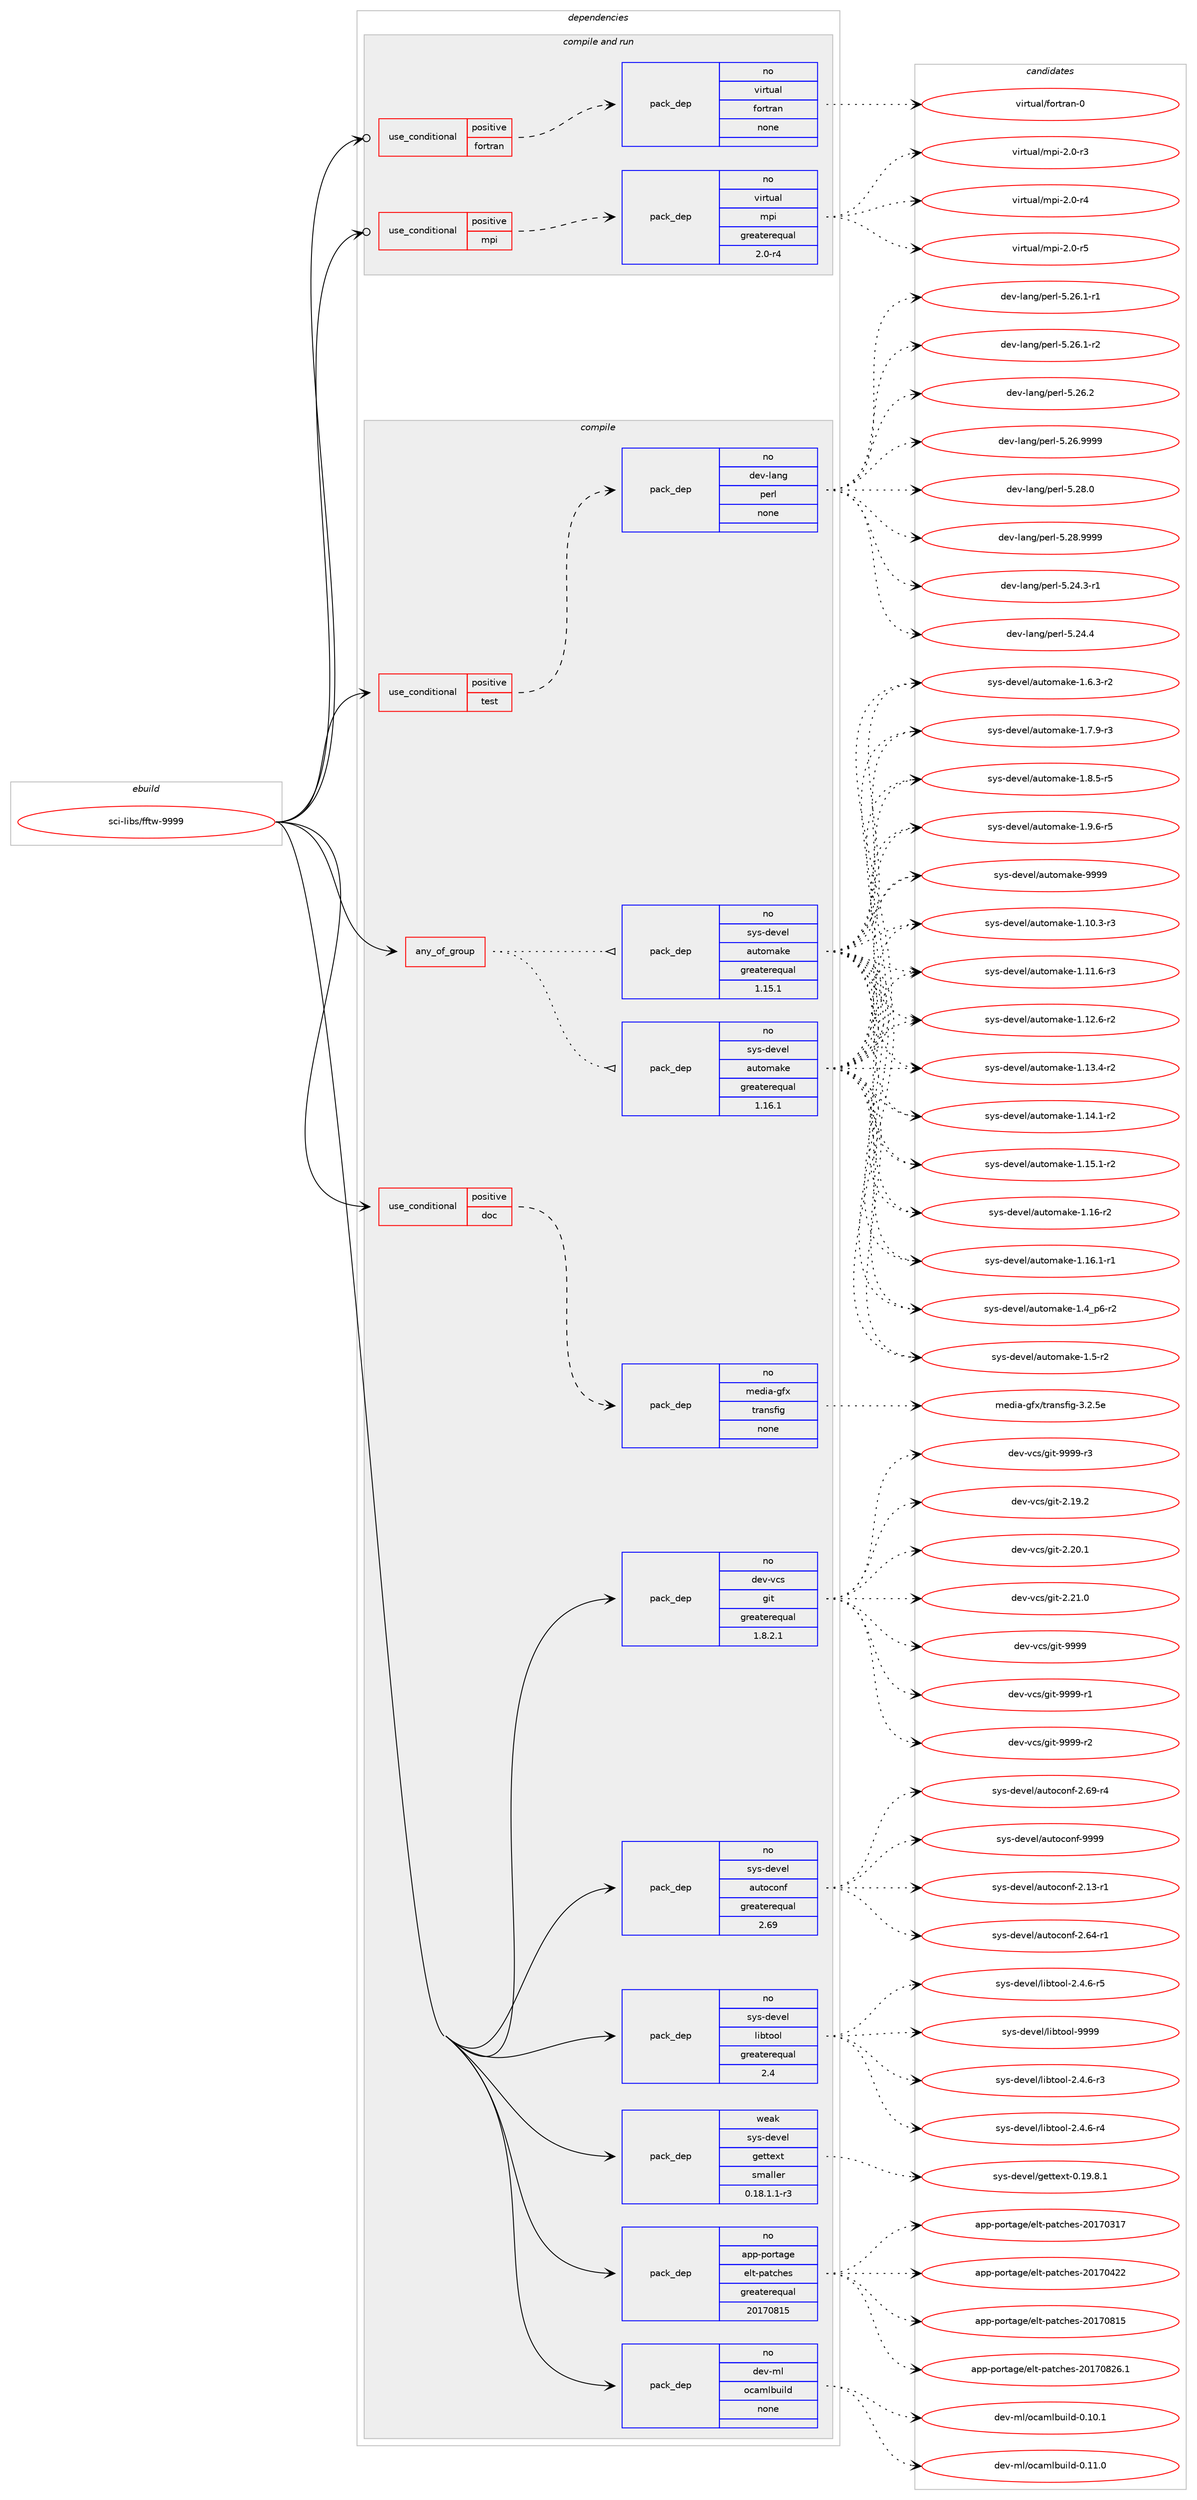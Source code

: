 digraph prolog {

# *************
# Graph options
# *************

newrank=true;
concentrate=true;
compound=true;
graph [rankdir=LR,fontname=Helvetica,fontsize=10,ranksep=1.5];#, ranksep=2.5, nodesep=0.2];
edge  [arrowhead=vee];
node  [fontname=Helvetica,fontsize=10];

# **********
# The ebuild
# **********

subgraph cluster_leftcol {
color=gray;
rank=same;
label=<<i>ebuild</i>>;
id [label="sci-libs/fftw-9999", color=red, width=4, href="../sci-libs/fftw-9999.svg"];
}

# ****************
# The dependencies
# ****************

subgraph cluster_midcol {
color=gray;
label=<<i>dependencies</i>>;
subgraph cluster_compile {
fillcolor="#eeeeee";
style=filled;
label=<<i>compile</i>>;
subgraph any26883 {
dependency1693133 [label=<<TABLE BORDER="0" CELLBORDER="1" CELLSPACING="0" CELLPADDING="4"><TR><TD CELLPADDING="10">any_of_group</TD></TR></TABLE>>, shape=none, color=red];subgraph pack1212116 {
dependency1693134 [label=<<TABLE BORDER="0" CELLBORDER="1" CELLSPACING="0" CELLPADDING="4" WIDTH="220"><TR><TD ROWSPAN="6" CELLPADDING="30">pack_dep</TD></TR><TR><TD WIDTH="110">no</TD></TR><TR><TD>sys-devel</TD></TR><TR><TD>automake</TD></TR><TR><TD>greaterequal</TD></TR><TR><TD>1.16.1</TD></TR></TABLE>>, shape=none, color=blue];
}
dependency1693133:e -> dependency1693134:w [weight=20,style="dotted",arrowhead="oinv"];
subgraph pack1212117 {
dependency1693135 [label=<<TABLE BORDER="0" CELLBORDER="1" CELLSPACING="0" CELLPADDING="4" WIDTH="220"><TR><TD ROWSPAN="6" CELLPADDING="30">pack_dep</TD></TR><TR><TD WIDTH="110">no</TD></TR><TR><TD>sys-devel</TD></TR><TR><TD>automake</TD></TR><TR><TD>greaterequal</TD></TR><TR><TD>1.15.1</TD></TR></TABLE>>, shape=none, color=blue];
}
dependency1693133:e -> dependency1693135:w [weight=20,style="dotted",arrowhead="oinv"];
}
id:e -> dependency1693133:w [weight=20,style="solid",arrowhead="vee"];
subgraph cond453282 {
dependency1693136 [label=<<TABLE BORDER="0" CELLBORDER="1" CELLSPACING="0" CELLPADDING="4"><TR><TD ROWSPAN="3" CELLPADDING="10">use_conditional</TD></TR><TR><TD>positive</TD></TR><TR><TD>doc</TD></TR></TABLE>>, shape=none, color=red];
subgraph pack1212118 {
dependency1693137 [label=<<TABLE BORDER="0" CELLBORDER="1" CELLSPACING="0" CELLPADDING="4" WIDTH="220"><TR><TD ROWSPAN="6" CELLPADDING="30">pack_dep</TD></TR><TR><TD WIDTH="110">no</TD></TR><TR><TD>media-gfx</TD></TR><TR><TD>transfig</TD></TR><TR><TD>none</TD></TR><TR><TD></TD></TR></TABLE>>, shape=none, color=blue];
}
dependency1693136:e -> dependency1693137:w [weight=20,style="dashed",arrowhead="vee"];
}
id:e -> dependency1693136:w [weight=20,style="solid",arrowhead="vee"];
subgraph cond453283 {
dependency1693138 [label=<<TABLE BORDER="0" CELLBORDER="1" CELLSPACING="0" CELLPADDING="4"><TR><TD ROWSPAN="3" CELLPADDING="10">use_conditional</TD></TR><TR><TD>positive</TD></TR><TR><TD>test</TD></TR></TABLE>>, shape=none, color=red];
subgraph pack1212119 {
dependency1693139 [label=<<TABLE BORDER="0" CELLBORDER="1" CELLSPACING="0" CELLPADDING="4" WIDTH="220"><TR><TD ROWSPAN="6" CELLPADDING="30">pack_dep</TD></TR><TR><TD WIDTH="110">no</TD></TR><TR><TD>dev-lang</TD></TR><TR><TD>perl</TD></TR><TR><TD>none</TD></TR><TR><TD></TD></TR></TABLE>>, shape=none, color=blue];
}
dependency1693138:e -> dependency1693139:w [weight=20,style="dashed",arrowhead="vee"];
}
id:e -> dependency1693138:w [weight=20,style="solid",arrowhead="vee"];
subgraph pack1212120 {
dependency1693140 [label=<<TABLE BORDER="0" CELLBORDER="1" CELLSPACING="0" CELLPADDING="4" WIDTH="220"><TR><TD ROWSPAN="6" CELLPADDING="30">pack_dep</TD></TR><TR><TD WIDTH="110">no</TD></TR><TR><TD>app-portage</TD></TR><TR><TD>elt-patches</TD></TR><TR><TD>greaterequal</TD></TR><TR><TD>20170815</TD></TR></TABLE>>, shape=none, color=blue];
}
id:e -> dependency1693140:w [weight=20,style="solid",arrowhead="vee"];
subgraph pack1212121 {
dependency1693141 [label=<<TABLE BORDER="0" CELLBORDER="1" CELLSPACING="0" CELLPADDING="4" WIDTH="220"><TR><TD ROWSPAN="6" CELLPADDING="30">pack_dep</TD></TR><TR><TD WIDTH="110">no</TD></TR><TR><TD>dev-ml</TD></TR><TR><TD>ocamlbuild</TD></TR><TR><TD>none</TD></TR><TR><TD></TD></TR></TABLE>>, shape=none, color=blue];
}
id:e -> dependency1693141:w [weight=20,style="solid",arrowhead="vee"];
subgraph pack1212122 {
dependency1693142 [label=<<TABLE BORDER="0" CELLBORDER="1" CELLSPACING="0" CELLPADDING="4" WIDTH="220"><TR><TD ROWSPAN="6" CELLPADDING="30">pack_dep</TD></TR><TR><TD WIDTH="110">no</TD></TR><TR><TD>dev-vcs</TD></TR><TR><TD>git</TD></TR><TR><TD>greaterequal</TD></TR><TR><TD>1.8.2.1</TD></TR></TABLE>>, shape=none, color=blue];
}
id:e -> dependency1693142:w [weight=20,style="solid",arrowhead="vee"];
subgraph pack1212123 {
dependency1693143 [label=<<TABLE BORDER="0" CELLBORDER="1" CELLSPACING="0" CELLPADDING="4" WIDTH="220"><TR><TD ROWSPAN="6" CELLPADDING="30">pack_dep</TD></TR><TR><TD WIDTH="110">no</TD></TR><TR><TD>sys-devel</TD></TR><TR><TD>autoconf</TD></TR><TR><TD>greaterequal</TD></TR><TR><TD>2.69</TD></TR></TABLE>>, shape=none, color=blue];
}
id:e -> dependency1693143:w [weight=20,style="solid",arrowhead="vee"];
subgraph pack1212124 {
dependency1693144 [label=<<TABLE BORDER="0" CELLBORDER="1" CELLSPACING="0" CELLPADDING="4" WIDTH="220"><TR><TD ROWSPAN="6" CELLPADDING="30">pack_dep</TD></TR><TR><TD WIDTH="110">no</TD></TR><TR><TD>sys-devel</TD></TR><TR><TD>libtool</TD></TR><TR><TD>greaterequal</TD></TR><TR><TD>2.4</TD></TR></TABLE>>, shape=none, color=blue];
}
id:e -> dependency1693144:w [weight=20,style="solid",arrowhead="vee"];
subgraph pack1212125 {
dependency1693145 [label=<<TABLE BORDER="0" CELLBORDER="1" CELLSPACING="0" CELLPADDING="4" WIDTH="220"><TR><TD ROWSPAN="6" CELLPADDING="30">pack_dep</TD></TR><TR><TD WIDTH="110">weak</TD></TR><TR><TD>sys-devel</TD></TR><TR><TD>gettext</TD></TR><TR><TD>smaller</TD></TR><TR><TD>0.18.1.1-r3</TD></TR></TABLE>>, shape=none, color=blue];
}
id:e -> dependency1693145:w [weight=20,style="solid",arrowhead="vee"];
}
subgraph cluster_compileandrun {
fillcolor="#eeeeee";
style=filled;
label=<<i>compile and run</i>>;
subgraph cond453284 {
dependency1693146 [label=<<TABLE BORDER="0" CELLBORDER="1" CELLSPACING="0" CELLPADDING="4"><TR><TD ROWSPAN="3" CELLPADDING="10">use_conditional</TD></TR><TR><TD>positive</TD></TR><TR><TD>fortran</TD></TR></TABLE>>, shape=none, color=red];
subgraph pack1212126 {
dependency1693147 [label=<<TABLE BORDER="0" CELLBORDER="1" CELLSPACING="0" CELLPADDING="4" WIDTH="220"><TR><TD ROWSPAN="6" CELLPADDING="30">pack_dep</TD></TR><TR><TD WIDTH="110">no</TD></TR><TR><TD>virtual</TD></TR><TR><TD>fortran</TD></TR><TR><TD>none</TD></TR><TR><TD></TD></TR></TABLE>>, shape=none, color=blue];
}
dependency1693146:e -> dependency1693147:w [weight=20,style="dashed",arrowhead="vee"];
}
id:e -> dependency1693146:w [weight=20,style="solid",arrowhead="odotvee"];
subgraph cond453285 {
dependency1693148 [label=<<TABLE BORDER="0" CELLBORDER="1" CELLSPACING="0" CELLPADDING="4"><TR><TD ROWSPAN="3" CELLPADDING="10">use_conditional</TD></TR><TR><TD>positive</TD></TR><TR><TD>mpi</TD></TR></TABLE>>, shape=none, color=red];
subgraph pack1212127 {
dependency1693149 [label=<<TABLE BORDER="0" CELLBORDER="1" CELLSPACING="0" CELLPADDING="4" WIDTH="220"><TR><TD ROWSPAN="6" CELLPADDING="30">pack_dep</TD></TR><TR><TD WIDTH="110">no</TD></TR><TR><TD>virtual</TD></TR><TR><TD>mpi</TD></TR><TR><TD>greaterequal</TD></TR><TR><TD>2.0-r4</TD></TR></TABLE>>, shape=none, color=blue];
}
dependency1693148:e -> dependency1693149:w [weight=20,style="dashed",arrowhead="vee"];
}
id:e -> dependency1693148:w [weight=20,style="solid",arrowhead="odotvee"];
}
subgraph cluster_run {
fillcolor="#eeeeee";
style=filled;
label=<<i>run</i>>;
}
}

# **************
# The candidates
# **************

subgraph cluster_choices {
rank=same;
color=gray;
label=<<i>candidates</i>>;

subgraph choice1212116 {
color=black;
nodesep=1;
choice11512111545100101118101108479711711611110997107101454946494846514511451 [label="sys-devel/automake-1.10.3-r3", color=red, width=4,href="../sys-devel/automake-1.10.3-r3.svg"];
choice11512111545100101118101108479711711611110997107101454946494946544511451 [label="sys-devel/automake-1.11.6-r3", color=red, width=4,href="../sys-devel/automake-1.11.6-r3.svg"];
choice11512111545100101118101108479711711611110997107101454946495046544511450 [label="sys-devel/automake-1.12.6-r2", color=red, width=4,href="../sys-devel/automake-1.12.6-r2.svg"];
choice11512111545100101118101108479711711611110997107101454946495146524511450 [label="sys-devel/automake-1.13.4-r2", color=red, width=4,href="../sys-devel/automake-1.13.4-r2.svg"];
choice11512111545100101118101108479711711611110997107101454946495246494511450 [label="sys-devel/automake-1.14.1-r2", color=red, width=4,href="../sys-devel/automake-1.14.1-r2.svg"];
choice11512111545100101118101108479711711611110997107101454946495346494511450 [label="sys-devel/automake-1.15.1-r2", color=red, width=4,href="../sys-devel/automake-1.15.1-r2.svg"];
choice1151211154510010111810110847971171161111099710710145494649544511450 [label="sys-devel/automake-1.16-r2", color=red, width=4,href="../sys-devel/automake-1.16-r2.svg"];
choice11512111545100101118101108479711711611110997107101454946495446494511449 [label="sys-devel/automake-1.16.1-r1", color=red, width=4,href="../sys-devel/automake-1.16.1-r1.svg"];
choice115121115451001011181011084797117116111109971071014549465295112544511450 [label="sys-devel/automake-1.4_p6-r2", color=red, width=4,href="../sys-devel/automake-1.4_p6-r2.svg"];
choice11512111545100101118101108479711711611110997107101454946534511450 [label="sys-devel/automake-1.5-r2", color=red, width=4,href="../sys-devel/automake-1.5-r2.svg"];
choice115121115451001011181011084797117116111109971071014549465446514511450 [label="sys-devel/automake-1.6.3-r2", color=red, width=4,href="../sys-devel/automake-1.6.3-r2.svg"];
choice115121115451001011181011084797117116111109971071014549465546574511451 [label="sys-devel/automake-1.7.9-r3", color=red, width=4,href="../sys-devel/automake-1.7.9-r3.svg"];
choice115121115451001011181011084797117116111109971071014549465646534511453 [label="sys-devel/automake-1.8.5-r5", color=red, width=4,href="../sys-devel/automake-1.8.5-r5.svg"];
choice115121115451001011181011084797117116111109971071014549465746544511453 [label="sys-devel/automake-1.9.6-r5", color=red, width=4,href="../sys-devel/automake-1.9.6-r5.svg"];
choice115121115451001011181011084797117116111109971071014557575757 [label="sys-devel/automake-9999", color=red, width=4,href="../sys-devel/automake-9999.svg"];
dependency1693134:e -> choice11512111545100101118101108479711711611110997107101454946494846514511451:w [style=dotted,weight="100"];
dependency1693134:e -> choice11512111545100101118101108479711711611110997107101454946494946544511451:w [style=dotted,weight="100"];
dependency1693134:e -> choice11512111545100101118101108479711711611110997107101454946495046544511450:w [style=dotted,weight="100"];
dependency1693134:e -> choice11512111545100101118101108479711711611110997107101454946495146524511450:w [style=dotted,weight="100"];
dependency1693134:e -> choice11512111545100101118101108479711711611110997107101454946495246494511450:w [style=dotted,weight="100"];
dependency1693134:e -> choice11512111545100101118101108479711711611110997107101454946495346494511450:w [style=dotted,weight="100"];
dependency1693134:e -> choice1151211154510010111810110847971171161111099710710145494649544511450:w [style=dotted,weight="100"];
dependency1693134:e -> choice11512111545100101118101108479711711611110997107101454946495446494511449:w [style=dotted,weight="100"];
dependency1693134:e -> choice115121115451001011181011084797117116111109971071014549465295112544511450:w [style=dotted,weight="100"];
dependency1693134:e -> choice11512111545100101118101108479711711611110997107101454946534511450:w [style=dotted,weight="100"];
dependency1693134:e -> choice115121115451001011181011084797117116111109971071014549465446514511450:w [style=dotted,weight="100"];
dependency1693134:e -> choice115121115451001011181011084797117116111109971071014549465546574511451:w [style=dotted,weight="100"];
dependency1693134:e -> choice115121115451001011181011084797117116111109971071014549465646534511453:w [style=dotted,weight="100"];
dependency1693134:e -> choice115121115451001011181011084797117116111109971071014549465746544511453:w [style=dotted,weight="100"];
dependency1693134:e -> choice115121115451001011181011084797117116111109971071014557575757:w [style=dotted,weight="100"];
}
subgraph choice1212117 {
color=black;
nodesep=1;
choice11512111545100101118101108479711711611110997107101454946494846514511451 [label="sys-devel/automake-1.10.3-r3", color=red, width=4,href="../sys-devel/automake-1.10.3-r3.svg"];
choice11512111545100101118101108479711711611110997107101454946494946544511451 [label="sys-devel/automake-1.11.6-r3", color=red, width=4,href="../sys-devel/automake-1.11.6-r3.svg"];
choice11512111545100101118101108479711711611110997107101454946495046544511450 [label="sys-devel/automake-1.12.6-r2", color=red, width=4,href="../sys-devel/automake-1.12.6-r2.svg"];
choice11512111545100101118101108479711711611110997107101454946495146524511450 [label="sys-devel/automake-1.13.4-r2", color=red, width=4,href="../sys-devel/automake-1.13.4-r2.svg"];
choice11512111545100101118101108479711711611110997107101454946495246494511450 [label="sys-devel/automake-1.14.1-r2", color=red, width=4,href="../sys-devel/automake-1.14.1-r2.svg"];
choice11512111545100101118101108479711711611110997107101454946495346494511450 [label="sys-devel/automake-1.15.1-r2", color=red, width=4,href="../sys-devel/automake-1.15.1-r2.svg"];
choice1151211154510010111810110847971171161111099710710145494649544511450 [label="sys-devel/automake-1.16-r2", color=red, width=4,href="../sys-devel/automake-1.16-r2.svg"];
choice11512111545100101118101108479711711611110997107101454946495446494511449 [label="sys-devel/automake-1.16.1-r1", color=red, width=4,href="../sys-devel/automake-1.16.1-r1.svg"];
choice115121115451001011181011084797117116111109971071014549465295112544511450 [label="sys-devel/automake-1.4_p6-r2", color=red, width=4,href="../sys-devel/automake-1.4_p6-r2.svg"];
choice11512111545100101118101108479711711611110997107101454946534511450 [label="sys-devel/automake-1.5-r2", color=red, width=4,href="../sys-devel/automake-1.5-r2.svg"];
choice115121115451001011181011084797117116111109971071014549465446514511450 [label="sys-devel/automake-1.6.3-r2", color=red, width=4,href="../sys-devel/automake-1.6.3-r2.svg"];
choice115121115451001011181011084797117116111109971071014549465546574511451 [label="sys-devel/automake-1.7.9-r3", color=red, width=4,href="../sys-devel/automake-1.7.9-r3.svg"];
choice115121115451001011181011084797117116111109971071014549465646534511453 [label="sys-devel/automake-1.8.5-r5", color=red, width=4,href="../sys-devel/automake-1.8.5-r5.svg"];
choice115121115451001011181011084797117116111109971071014549465746544511453 [label="sys-devel/automake-1.9.6-r5", color=red, width=4,href="../sys-devel/automake-1.9.6-r5.svg"];
choice115121115451001011181011084797117116111109971071014557575757 [label="sys-devel/automake-9999", color=red, width=4,href="../sys-devel/automake-9999.svg"];
dependency1693135:e -> choice11512111545100101118101108479711711611110997107101454946494846514511451:w [style=dotted,weight="100"];
dependency1693135:e -> choice11512111545100101118101108479711711611110997107101454946494946544511451:w [style=dotted,weight="100"];
dependency1693135:e -> choice11512111545100101118101108479711711611110997107101454946495046544511450:w [style=dotted,weight="100"];
dependency1693135:e -> choice11512111545100101118101108479711711611110997107101454946495146524511450:w [style=dotted,weight="100"];
dependency1693135:e -> choice11512111545100101118101108479711711611110997107101454946495246494511450:w [style=dotted,weight="100"];
dependency1693135:e -> choice11512111545100101118101108479711711611110997107101454946495346494511450:w [style=dotted,weight="100"];
dependency1693135:e -> choice1151211154510010111810110847971171161111099710710145494649544511450:w [style=dotted,weight="100"];
dependency1693135:e -> choice11512111545100101118101108479711711611110997107101454946495446494511449:w [style=dotted,weight="100"];
dependency1693135:e -> choice115121115451001011181011084797117116111109971071014549465295112544511450:w [style=dotted,weight="100"];
dependency1693135:e -> choice11512111545100101118101108479711711611110997107101454946534511450:w [style=dotted,weight="100"];
dependency1693135:e -> choice115121115451001011181011084797117116111109971071014549465446514511450:w [style=dotted,weight="100"];
dependency1693135:e -> choice115121115451001011181011084797117116111109971071014549465546574511451:w [style=dotted,weight="100"];
dependency1693135:e -> choice115121115451001011181011084797117116111109971071014549465646534511453:w [style=dotted,weight="100"];
dependency1693135:e -> choice115121115451001011181011084797117116111109971071014549465746544511453:w [style=dotted,weight="100"];
dependency1693135:e -> choice115121115451001011181011084797117116111109971071014557575757:w [style=dotted,weight="100"];
}
subgraph choice1212118 {
color=black;
nodesep=1;
choice10910110010597451031021204711611497110115102105103455146504653101 [label="media-gfx/transfig-3.2.5e", color=red, width=4,href="../media-gfx/transfig-3.2.5e.svg"];
dependency1693137:e -> choice10910110010597451031021204711611497110115102105103455146504653101:w [style=dotted,weight="100"];
}
subgraph choice1212119 {
color=black;
nodesep=1;
choice100101118451089711010347112101114108455346505246514511449 [label="dev-lang/perl-5.24.3-r1", color=red, width=4,href="../dev-lang/perl-5.24.3-r1.svg"];
choice10010111845108971101034711210111410845534650524652 [label="dev-lang/perl-5.24.4", color=red, width=4,href="../dev-lang/perl-5.24.4.svg"];
choice100101118451089711010347112101114108455346505446494511449 [label="dev-lang/perl-5.26.1-r1", color=red, width=4,href="../dev-lang/perl-5.26.1-r1.svg"];
choice100101118451089711010347112101114108455346505446494511450 [label="dev-lang/perl-5.26.1-r2", color=red, width=4,href="../dev-lang/perl-5.26.1-r2.svg"];
choice10010111845108971101034711210111410845534650544650 [label="dev-lang/perl-5.26.2", color=red, width=4,href="../dev-lang/perl-5.26.2.svg"];
choice10010111845108971101034711210111410845534650544657575757 [label="dev-lang/perl-5.26.9999", color=red, width=4,href="../dev-lang/perl-5.26.9999.svg"];
choice10010111845108971101034711210111410845534650564648 [label="dev-lang/perl-5.28.0", color=red, width=4,href="../dev-lang/perl-5.28.0.svg"];
choice10010111845108971101034711210111410845534650564657575757 [label="dev-lang/perl-5.28.9999", color=red, width=4,href="../dev-lang/perl-5.28.9999.svg"];
dependency1693139:e -> choice100101118451089711010347112101114108455346505246514511449:w [style=dotted,weight="100"];
dependency1693139:e -> choice10010111845108971101034711210111410845534650524652:w [style=dotted,weight="100"];
dependency1693139:e -> choice100101118451089711010347112101114108455346505446494511449:w [style=dotted,weight="100"];
dependency1693139:e -> choice100101118451089711010347112101114108455346505446494511450:w [style=dotted,weight="100"];
dependency1693139:e -> choice10010111845108971101034711210111410845534650544650:w [style=dotted,weight="100"];
dependency1693139:e -> choice10010111845108971101034711210111410845534650544657575757:w [style=dotted,weight="100"];
dependency1693139:e -> choice10010111845108971101034711210111410845534650564648:w [style=dotted,weight="100"];
dependency1693139:e -> choice10010111845108971101034711210111410845534650564657575757:w [style=dotted,weight="100"];
}
subgraph choice1212120 {
color=black;
nodesep=1;
choice97112112451121111141169710310147101108116451129711699104101115455048495548514955 [label="app-portage/elt-patches-20170317", color=red, width=4,href="../app-portage/elt-patches-20170317.svg"];
choice97112112451121111141169710310147101108116451129711699104101115455048495548525050 [label="app-portage/elt-patches-20170422", color=red, width=4,href="../app-portage/elt-patches-20170422.svg"];
choice97112112451121111141169710310147101108116451129711699104101115455048495548564953 [label="app-portage/elt-patches-20170815", color=red, width=4,href="../app-portage/elt-patches-20170815.svg"];
choice971121124511211111411697103101471011081164511297116991041011154550484955485650544649 [label="app-portage/elt-patches-20170826.1", color=red, width=4,href="../app-portage/elt-patches-20170826.1.svg"];
dependency1693140:e -> choice97112112451121111141169710310147101108116451129711699104101115455048495548514955:w [style=dotted,weight="100"];
dependency1693140:e -> choice97112112451121111141169710310147101108116451129711699104101115455048495548525050:w [style=dotted,weight="100"];
dependency1693140:e -> choice97112112451121111141169710310147101108116451129711699104101115455048495548564953:w [style=dotted,weight="100"];
dependency1693140:e -> choice971121124511211111411697103101471011081164511297116991041011154550484955485650544649:w [style=dotted,weight="100"];
}
subgraph choice1212121 {
color=black;
nodesep=1;
choice100101118451091084711199971091089811710510810045484649484649 [label="dev-ml/ocamlbuild-0.10.1", color=red, width=4,href="../dev-ml/ocamlbuild-0.10.1.svg"];
choice100101118451091084711199971091089811710510810045484649494648 [label="dev-ml/ocamlbuild-0.11.0", color=red, width=4,href="../dev-ml/ocamlbuild-0.11.0.svg"];
dependency1693141:e -> choice100101118451091084711199971091089811710510810045484649484649:w [style=dotted,weight="100"];
dependency1693141:e -> choice100101118451091084711199971091089811710510810045484649494648:w [style=dotted,weight="100"];
}
subgraph choice1212122 {
color=black;
nodesep=1;
choice10010111845118991154710310511645504649574650 [label="dev-vcs/git-2.19.2", color=red, width=4,href="../dev-vcs/git-2.19.2.svg"];
choice10010111845118991154710310511645504650484649 [label="dev-vcs/git-2.20.1", color=red, width=4,href="../dev-vcs/git-2.20.1.svg"];
choice10010111845118991154710310511645504650494648 [label="dev-vcs/git-2.21.0", color=red, width=4,href="../dev-vcs/git-2.21.0.svg"];
choice1001011184511899115471031051164557575757 [label="dev-vcs/git-9999", color=red, width=4,href="../dev-vcs/git-9999.svg"];
choice10010111845118991154710310511645575757574511449 [label="dev-vcs/git-9999-r1", color=red, width=4,href="../dev-vcs/git-9999-r1.svg"];
choice10010111845118991154710310511645575757574511450 [label="dev-vcs/git-9999-r2", color=red, width=4,href="../dev-vcs/git-9999-r2.svg"];
choice10010111845118991154710310511645575757574511451 [label="dev-vcs/git-9999-r3", color=red, width=4,href="../dev-vcs/git-9999-r3.svg"];
dependency1693142:e -> choice10010111845118991154710310511645504649574650:w [style=dotted,weight="100"];
dependency1693142:e -> choice10010111845118991154710310511645504650484649:w [style=dotted,weight="100"];
dependency1693142:e -> choice10010111845118991154710310511645504650494648:w [style=dotted,weight="100"];
dependency1693142:e -> choice1001011184511899115471031051164557575757:w [style=dotted,weight="100"];
dependency1693142:e -> choice10010111845118991154710310511645575757574511449:w [style=dotted,weight="100"];
dependency1693142:e -> choice10010111845118991154710310511645575757574511450:w [style=dotted,weight="100"];
dependency1693142:e -> choice10010111845118991154710310511645575757574511451:w [style=dotted,weight="100"];
}
subgraph choice1212123 {
color=black;
nodesep=1;
choice1151211154510010111810110847971171161119911111010245504649514511449 [label="sys-devel/autoconf-2.13-r1", color=red, width=4,href="../sys-devel/autoconf-2.13-r1.svg"];
choice1151211154510010111810110847971171161119911111010245504654524511449 [label="sys-devel/autoconf-2.64-r1", color=red, width=4,href="../sys-devel/autoconf-2.64-r1.svg"];
choice1151211154510010111810110847971171161119911111010245504654574511452 [label="sys-devel/autoconf-2.69-r4", color=red, width=4,href="../sys-devel/autoconf-2.69-r4.svg"];
choice115121115451001011181011084797117116111991111101024557575757 [label="sys-devel/autoconf-9999", color=red, width=4,href="../sys-devel/autoconf-9999.svg"];
dependency1693143:e -> choice1151211154510010111810110847971171161119911111010245504649514511449:w [style=dotted,weight="100"];
dependency1693143:e -> choice1151211154510010111810110847971171161119911111010245504654524511449:w [style=dotted,weight="100"];
dependency1693143:e -> choice1151211154510010111810110847971171161119911111010245504654574511452:w [style=dotted,weight="100"];
dependency1693143:e -> choice115121115451001011181011084797117116111991111101024557575757:w [style=dotted,weight="100"];
}
subgraph choice1212124 {
color=black;
nodesep=1;
choice1151211154510010111810110847108105981161111111084550465246544511451 [label="sys-devel/libtool-2.4.6-r3", color=red, width=4,href="../sys-devel/libtool-2.4.6-r3.svg"];
choice1151211154510010111810110847108105981161111111084550465246544511452 [label="sys-devel/libtool-2.4.6-r4", color=red, width=4,href="../sys-devel/libtool-2.4.6-r4.svg"];
choice1151211154510010111810110847108105981161111111084550465246544511453 [label="sys-devel/libtool-2.4.6-r5", color=red, width=4,href="../sys-devel/libtool-2.4.6-r5.svg"];
choice1151211154510010111810110847108105981161111111084557575757 [label="sys-devel/libtool-9999", color=red, width=4,href="../sys-devel/libtool-9999.svg"];
dependency1693144:e -> choice1151211154510010111810110847108105981161111111084550465246544511451:w [style=dotted,weight="100"];
dependency1693144:e -> choice1151211154510010111810110847108105981161111111084550465246544511452:w [style=dotted,weight="100"];
dependency1693144:e -> choice1151211154510010111810110847108105981161111111084550465246544511453:w [style=dotted,weight="100"];
dependency1693144:e -> choice1151211154510010111810110847108105981161111111084557575757:w [style=dotted,weight="100"];
}
subgraph choice1212125 {
color=black;
nodesep=1;
choice1151211154510010111810110847103101116116101120116454846495746564649 [label="sys-devel/gettext-0.19.8.1", color=red, width=4,href="../sys-devel/gettext-0.19.8.1.svg"];
dependency1693145:e -> choice1151211154510010111810110847103101116116101120116454846495746564649:w [style=dotted,weight="100"];
}
subgraph choice1212126 {
color=black;
nodesep=1;
choice1181051141161179710847102111114116114971104548 [label="virtual/fortran-0", color=red, width=4,href="../virtual/fortran-0.svg"];
dependency1693147:e -> choice1181051141161179710847102111114116114971104548:w [style=dotted,weight="100"];
}
subgraph choice1212127 {
color=black;
nodesep=1;
choice1181051141161179710847109112105455046484511451 [label="virtual/mpi-2.0-r3", color=red, width=4,href="../virtual/mpi-2.0-r3.svg"];
choice1181051141161179710847109112105455046484511452 [label="virtual/mpi-2.0-r4", color=red, width=4,href="../virtual/mpi-2.0-r4.svg"];
choice1181051141161179710847109112105455046484511453 [label="virtual/mpi-2.0-r5", color=red, width=4,href="../virtual/mpi-2.0-r5.svg"];
dependency1693149:e -> choice1181051141161179710847109112105455046484511451:w [style=dotted,weight="100"];
dependency1693149:e -> choice1181051141161179710847109112105455046484511452:w [style=dotted,weight="100"];
dependency1693149:e -> choice1181051141161179710847109112105455046484511453:w [style=dotted,weight="100"];
}
}

}
